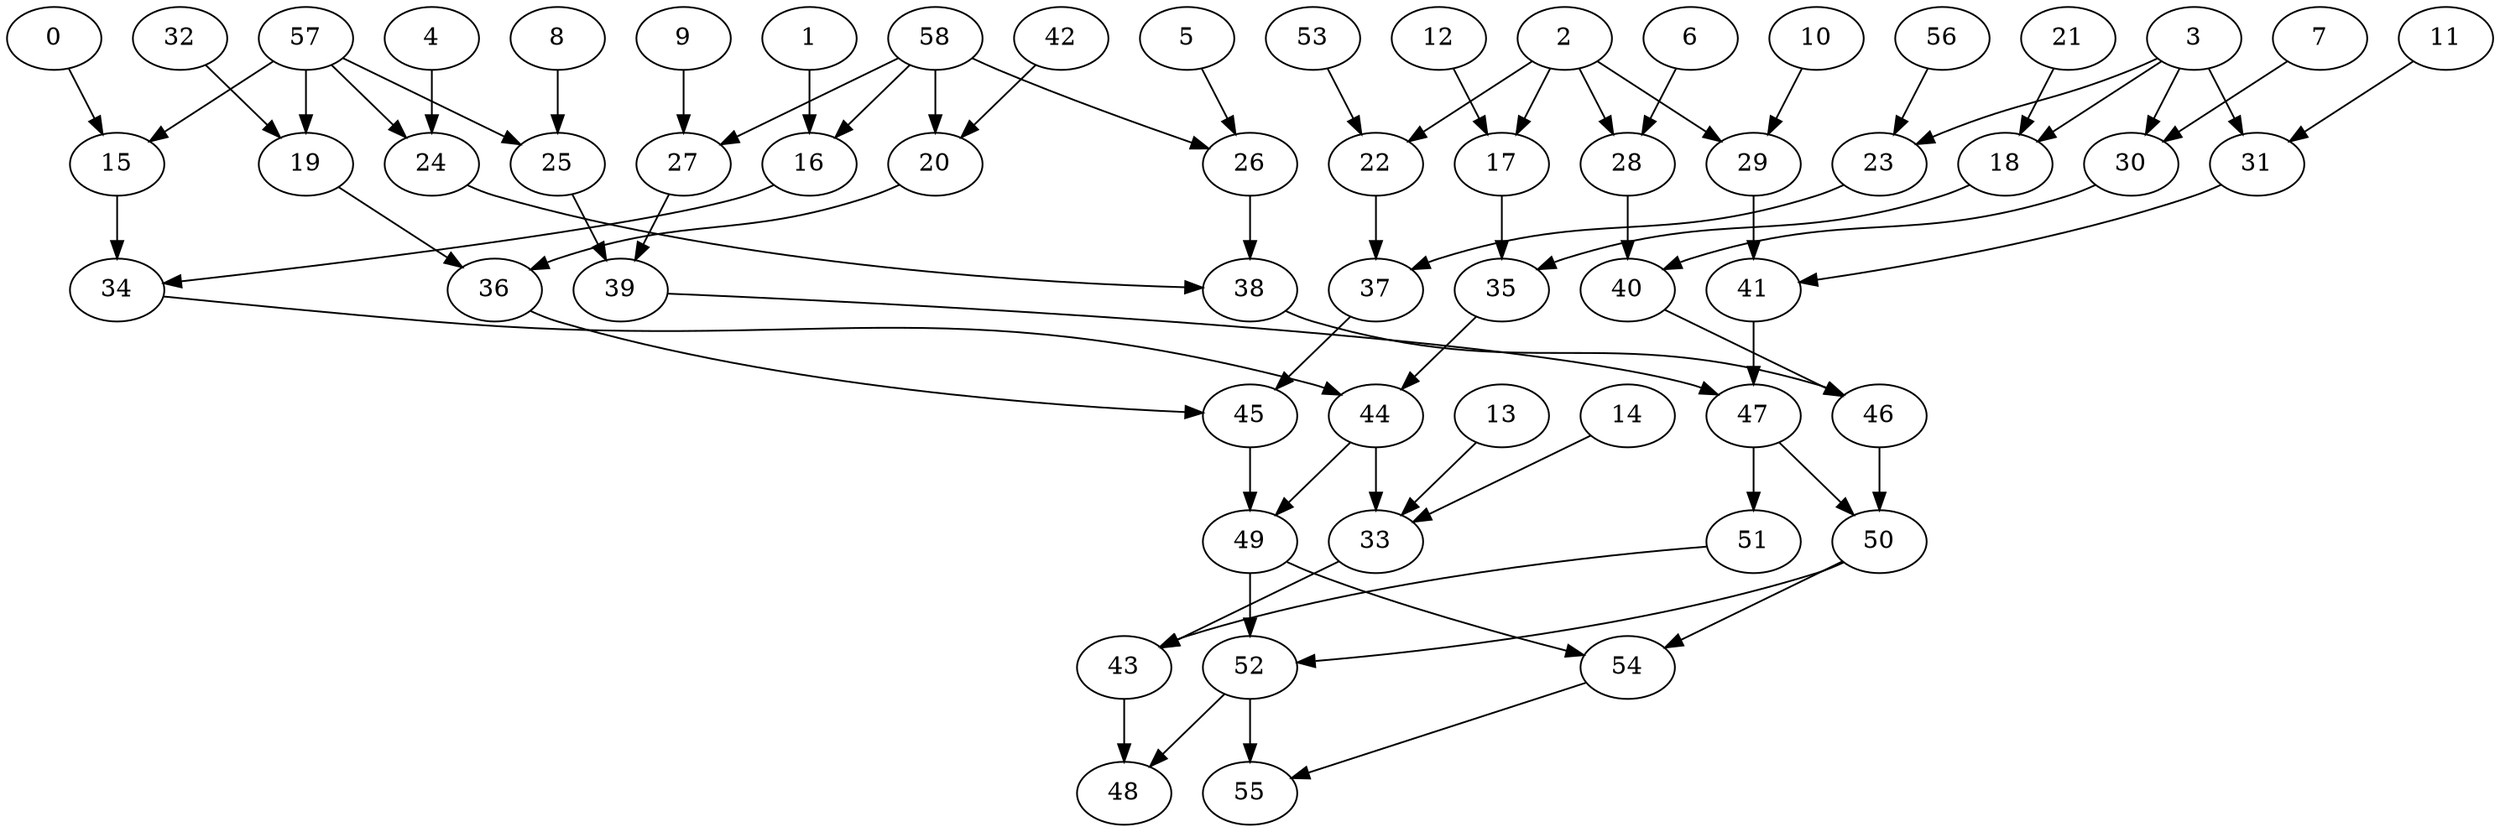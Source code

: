 digraph g {
0;
1;
2;
3;
4;
5;
6;
7;
8;
9;
10;
11;
12;
13;
14;
15;
16;
17;
18;
19;
20;
21;
22;
23;
24;
25;
26;
27;
28;
29;
30;
31;
32;
33;
34;
35;
36;
37;
38;
39;
40;
41;
42;
43;
44;
45;
46;
47;
48;
49;
50;
51;
52;
53;
54;
55;
56;
57;
58;
0 -> 15 [weight=0];
1 -> 16 [weight=1];
2 -> 17 [weight=1];
2 -> 22 [weight=0];
2 -> 28 [weight=0];
2 -> 29 [weight=0];
3 -> 18 [weight=0];
3 -> 23 [weight=2];
3 -> 30 [weight=0];
3 -> 31 [weight=1];
4 -> 24 [weight=0];
5 -> 26 [weight=1];
6 -> 28 [weight=0];
7 -> 30 [weight=0];
8 -> 25 [weight=0];
9 -> 27 [weight=0];
10 -> 29 [weight=0];
11 -> 31 [weight=0];
12 -> 17 [weight=0];
13 -> 33 [weight=0];
14 -> 33 [weight=0];
15 -> 34 [weight=1];
16 -> 34 [weight=0];
17 -> 35 [weight=0];
18 -> 35 [weight=1];
19 -> 36 [weight=0];
20 -> 36 [weight=1];
21 -> 18 [weight=0];
22 -> 37 [weight=0];
23 -> 37 [weight=0];
24 -> 38 [weight=0];
25 -> 39 [weight=2];
26 -> 38 [weight=3];
27 -> 39 [weight=0];
28 -> 40 [weight=0];
29 -> 41 [weight=1];
30 -> 40 [weight=0];
31 -> 41 [weight=0];
32 -> 19 [weight=0];
33 -> 43 [weight=1];
34 -> 44 [weight=0];
35 -> 44 [weight=1];
36 -> 45 [weight=1];
37 -> 45 [weight=1];
38 -> 46 [weight=2];
39 -> 47 [weight=0];
40 -> 46 [weight=1];
41 -> 47 [weight=5];
42 -> 20 [weight=0];
43 -> 48 [weight=0];
44 -> 33 [weight=3];
44 -> 49 [weight=0];
45 -> 49 [weight=1];
46 -> 50 [weight=1];
47 -> 50 [weight=0];
47 -> 51 [weight=0];
49 -> 52 [weight=2];
49 -> 54 [weight=0];
50 -> 52 [weight=0];
50 -> 54 [weight=0];
51 -> 43 [weight=0];
52 -> 48 [weight=0];
52 -> 55 [weight=0];
53 -> 22 [weight=0];
54 -> 55 [weight=0];
56 -> 23 [weight=0];
57 -> 15 [weight=0];
57 -> 19 [weight=1];
57 -> 24 [weight=0];
57 -> 25 [weight=1];
58 -> 16 [weight=0];
58 -> 20 [weight=1];
58 -> 26 [weight=0];
58 -> 27 [weight=0];
}
